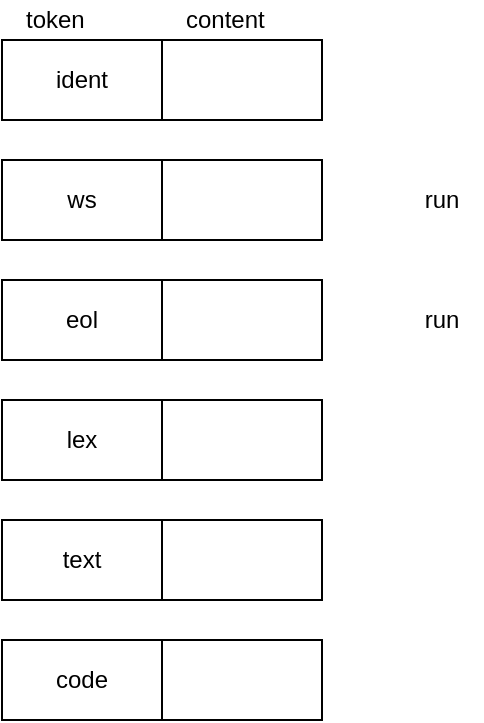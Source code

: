<mxfile version="14.6.13" type="device" pages="7"><diagram id="q758erLMujVHihBBobEN" name="basic tokens"><mxGraphModel dx="1106" dy="806" grid="1" gridSize="10" guides="1" tooltips="1" connect="1" arrows="1" fold="1" page="1" pageScale="1" pageWidth="1100" pageHeight="850" math="0" shadow="0"><root><mxCell id="0"/><mxCell id="1" parent="0"/><mxCell id="L5prwi1aZWdTpoYQxjaW-1" value="ident" style="rounded=0;whiteSpace=wrap;html=1;" parent="1" vertex="1"><mxGeometry x="40" y="160" width="80" height="40" as="geometry"/></mxCell><mxCell id="L5prwi1aZWdTpoYQxjaW-3" value="" style="rounded=0;whiteSpace=wrap;html=1;" parent="1" vertex="1"><mxGeometry x="120" y="160" width="80" height="40" as="geometry"/></mxCell><mxCell id="L5prwi1aZWdTpoYQxjaW-4" value="token" style="text;html=1;strokeColor=none;fillColor=none;align=left;verticalAlign=middle;whiteSpace=wrap;rounded=0;" parent="1" vertex="1"><mxGeometry x="50" y="140" width="40" height="20" as="geometry"/></mxCell><mxCell id="L5prwi1aZWdTpoYQxjaW-6" value="content" style="text;html=1;strokeColor=none;fillColor=none;align=left;verticalAlign=middle;whiteSpace=wrap;rounded=0;" parent="1" vertex="1"><mxGeometry x="130" y="140" width="40" height="20" as="geometry"/></mxCell><mxCell id="L5prwi1aZWdTpoYQxjaW-7" value="ws" style="rounded=0;whiteSpace=wrap;html=1;" parent="1" vertex="1"><mxGeometry x="40" y="220" width="80" height="40" as="geometry"/></mxCell><mxCell id="L5prwi1aZWdTpoYQxjaW-9" value="" style="rounded=0;whiteSpace=wrap;html=1;" parent="1" vertex="1"><mxGeometry x="120" y="220" width="80" height="40" as="geometry"/></mxCell><mxCell id="L5prwi1aZWdTpoYQxjaW-10" value="eol" style="rounded=0;whiteSpace=wrap;html=1;" parent="1" vertex="1"><mxGeometry x="40" y="280" width="80" height="40" as="geometry"/></mxCell><mxCell id="L5prwi1aZWdTpoYQxjaW-12" value="" style="rounded=0;whiteSpace=wrap;html=1;" parent="1" vertex="1"><mxGeometry x="120" y="280" width="80" height="40" as="geometry"/></mxCell><mxCell id="L5prwi1aZWdTpoYQxjaW-13" value="lex" style="rounded=0;whiteSpace=wrap;html=1;" parent="1" vertex="1"><mxGeometry x="40" y="340" width="80" height="40" as="geometry"/></mxCell><mxCell id="L5prwi1aZWdTpoYQxjaW-15" value="" style="rounded=0;whiteSpace=wrap;html=1;" parent="1" vertex="1"><mxGeometry x="120" y="340" width="80" height="40" as="geometry"/></mxCell><mxCell id="L5prwi1aZWdTpoYQxjaW-16" value="text" style="rounded=0;whiteSpace=wrap;html=1;" parent="1" vertex="1"><mxGeometry x="40" y="400" width="80" height="40" as="geometry"/></mxCell><mxCell id="L5prwi1aZWdTpoYQxjaW-18" value="" style="rounded=0;whiteSpace=wrap;html=1;" parent="1" vertex="1"><mxGeometry x="120" y="400" width="80" height="40" as="geometry"/></mxCell><mxCell id="L5prwi1aZWdTpoYQxjaW-19" value="run" style="text;html=1;strokeColor=none;fillColor=none;align=center;verticalAlign=middle;whiteSpace=wrap;rounded=0;" parent="1" vertex="1"><mxGeometry x="240" y="230" width="40" height="20" as="geometry"/></mxCell><mxCell id="L5prwi1aZWdTpoYQxjaW-20" value="run" style="text;html=1;strokeColor=none;fillColor=none;align=center;verticalAlign=middle;whiteSpace=wrap;rounded=0;" parent="1" vertex="1"><mxGeometry x="240" y="290" width="40" height="20" as="geometry"/></mxCell><mxCell id="yxnhTKxDkxRcN1HCXspo-1" value="code" style="rounded=0;whiteSpace=wrap;html=1;" vertex="1" parent="1"><mxGeometry x="40" y="460" width="80" height="40" as="geometry"/></mxCell><mxCell id="yxnhTKxDkxRcN1HCXspo-2" value="" style="rounded=0;whiteSpace=wrap;html=1;" vertex="1" parent="1"><mxGeometry x="120" y="460" width="80" height="40" as="geometry"/></mxCell></root></mxGraphModel></diagram><diagram name="line numbers" id="jnHVDX8hEd8Od1vPBsMI"><mxGraphModel dx="1106" dy="806" grid="1" gridSize="10" guides="1" tooltips="1" connect="1" arrows="1" fold="1" page="1" pageScale="1" pageWidth="1100" pageHeight="850" math="0" shadow="0"><root><mxCell id="vVxb_hC8kIyGTPXKFcMc-0"/><mxCell id="vVxb_hC8kIyGTPXKFcMc-1" parent="vVxb_hC8kIyGTPXKFcMc-0"/><mxCell id="vVxb_hC8kIyGTPXKFcMc-2" value="ident" style="rounded=0;whiteSpace=wrap;html=1;" parent="vVxb_hC8kIyGTPXKFcMc-1" vertex="1"><mxGeometry x="40" y="160" width="80" height="40" as="geometry"/></mxCell><mxCell id="vVxb_hC8kIyGTPXKFcMc-3" value="" style="rounded=0;whiteSpace=wrap;html=1;" parent="vVxb_hC8kIyGTPXKFcMc-1" vertex="1"><mxGeometry x="120" y="160" width="80" height="40" as="geometry"/></mxCell><mxCell id="vVxb_hC8kIyGTPXKFcMc-4" value="token" style="text;html=1;strokeColor=none;fillColor=none;align=left;verticalAlign=middle;whiteSpace=wrap;rounded=0;" parent="vVxb_hC8kIyGTPXKFcMc-1" vertex="1"><mxGeometry x="50" y="140" width="40" height="20" as="geometry"/></mxCell><mxCell id="vVxb_hC8kIyGTPXKFcMc-5" value="content" style="text;html=1;strokeColor=none;fillColor=none;align=left;verticalAlign=middle;whiteSpace=wrap;rounded=0;" parent="vVxb_hC8kIyGTPXKFcMc-1" vertex="1"><mxGeometry x="130" y="140" width="40" height="20" as="geometry"/></mxCell><mxCell id="vVxb_hC8kIyGTPXKFcMc-6" value="ws" style="rounded=0;whiteSpace=wrap;html=1;" parent="vVxb_hC8kIyGTPXKFcMc-1" vertex="1"><mxGeometry x="40" y="220" width="80" height="40" as="geometry"/></mxCell><mxCell id="vVxb_hC8kIyGTPXKFcMc-7" value="" style="rounded=0;whiteSpace=wrap;html=1;" parent="vVxb_hC8kIyGTPXKFcMc-1" vertex="1"><mxGeometry x="120" y="220" width="80" height="40" as="geometry"/></mxCell><mxCell id="vVxb_hC8kIyGTPXKFcMc-8" value="line" style="rounded=0;whiteSpace=wrap;html=1;" parent="vVxb_hC8kIyGTPXKFcMc-1" vertex="1"><mxGeometry x="320" y="280" width="80" height="40" as="geometry"/></mxCell><mxCell id="vVxb_hC8kIyGTPXKFcMc-9" value="NN" style="rounded=0;whiteSpace=wrap;html=1;" parent="vVxb_hC8kIyGTPXKFcMc-1" vertex="1"><mxGeometry x="400" y="280" width="80" height="40" as="geometry"/></mxCell><mxCell id="vVxb_hC8kIyGTPXKFcMc-10" value="lex" style="rounded=0;whiteSpace=wrap;html=1;" parent="vVxb_hC8kIyGTPXKFcMc-1" vertex="1"><mxGeometry x="40" y="340" width="80" height="40" as="geometry"/></mxCell><mxCell id="vVxb_hC8kIyGTPXKFcMc-11" value="" style="rounded=0;whiteSpace=wrap;html=1;" parent="vVxb_hC8kIyGTPXKFcMc-1" vertex="1"><mxGeometry x="120" y="340" width="80" height="40" as="geometry"/></mxCell><mxCell id="vVxb_hC8kIyGTPXKFcMc-12" value="text" style="rounded=0;whiteSpace=wrap;html=1;" parent="vVxb_hC8kIyGTPXKFcMc-1" vertex="1"><mxGeometry x="40" y="400" width="80" height="40" as="geometry"/></mxCell><mxCell id="vVxb_hC8kIyGTPXKFcMc-13" value="" style="rounded=0;whiteSpace=wrap;html=1;" parent="vVxb_hC8kIyGTPXKFcMc-1" vertex="1"><mxGeometry x="120" y="400" width="80" height="40" as="geometry"/></mxCell><mxCell id="vVxb_hC8kIyGTPXKFcMc-14" value="run" style="text;html=1;strokeColor=none;fillColor=none;align=center;verticalAlign=middle;whiteSpace=wrap;rounded=0;" parent="vVxb_hC8kIyGTPXKFcMc-1" vertex="1"><mxGeometry x="240" y="230" width="40" height="20" as="geometry"/></mxCell></root></mxGraphModel></diagram><diagram name="Compound Idents" id="mHlydKaFZWKLeJ1-VXPC"><mxGraphModel dx="1106" dy="806" grid="1" gridSize="10" guides="1" tooltips="1" connect="1" arrows="1" fold="1" page="1" pageScale="1" pageWidth="1100" pageHeight="850" math="0" shadow="0"><root><mxCell id="ijBW4W5-eR2EZWEVxJN8-0"/><mxCell id="ijBW4W5-eR2EZWEVxJN8-1" parent="ijBW4W5-eR2EZWEVxJN8-0"/><mxCell id="ijBW4W5-eR2EZWEVxJN8-2" value="subident" style="rounded=0;whiteSpace=wrap;html=1;" parent="ijBW4W5-eR2EZWEVxJN8-1" vertex="1"><mxGeometry x="320" y="160" width="80" height="40" as="geometry"/></mxCell><mxCell id="ijBW4W5-eR2EZWEVxJN8-3" value="" style="rounded=0;whiteSpace=wrap;html=1;" parent="ijBW4W5-eR2EZWEVxJN8-1" vertex="1"><mxGeometry x="400" y="160" width="80" height="40" as="geometry"/></mxCell><mxCell id="ijBW4W5-eR2EZWEVxJN8-4" value="token" style="text;html=1;strokeColor=none;fillColor=none;align=left;verticalAlign=middle;whiteSpace=wrap;rounded=0;" parent="ijBW4W5-eR2EZWEVxJN8-1" vertex="1"><mxGeometry x="50" y="140" width="40" height="20" as="geometry"/></mxCell><mxCell id="ijBW4W5-eR2EZWEVxJN8-5" value="content" style="text;html=1;strokeColor=none;fillColor=none;align=left;verticalAlign=middle;whiteSpace=wrap;rounded=0;" parent="ijBW4W5-eR2EZWEVxJN8-1" vertex="1"><mxGeometry x="130" y="140" width="40" height="20" as="geometry"/></mxCell><mxCell id="ijBW4W5-eR2EZWEVxJN8-6" value="ws" style="rounded=0;whiteSpace=wrap;html=1;" parent="ijBW4W5-eR2EZWEVxJN8-1" vertex="1"><mxGeometry x="40" y="220" width="80" height="40" as="geometry"/></mxCell><mxCell id="ijBW4W5-eR2EZWEVxJN8-7" value="" style="rounded=0;whiteSpace=wrap;html=1;" parent="ijBW4W5-eR2EZWEVxJN8-1" vertex="1"><mxGeometry x="120" y="220" width="80" height="40" as="geometry"/></mxCell><mxCell id="ijBW4W5-eR2EZWEVxJN8-8" value="line" style="rounded=0;whiteSpace=wrap;html=1;" parent="ijBW4W5-eR2EZWEVxJN8-1" vertex="1"><mxGeometry x="320" y="280" width="80" height="40" as="geometry"/></mxCell><mxCell id="ijBW4W5-eR2EZWEVxJN8-9" value="NN" style="rounded=0;whiteSpace=wrap;html=1;" parent="ijBW4W5-eR2EZWEVxJN8-1" vertex="1"><mxGeometry x="400" y="280" width="80" height="40" as="geometry"/></mxCell><mxCell id="ijBW4W5-eR2EZWEVxJN8-10" value="lex" style="rounded=0;whiteSpace=wrap;html=1;" parent="ijBW4W5-eR2EZWEVxJN8-1" vertex="1"><mxGeometry x="40" y="340" width="80" height="40" as="geometry"/></mxCell><mxCell id="ijBW4W5-eR2EZWEVxJN8-11" value="" style="rounded=0;whiteSpace=wrap;html=1;" parent="ijBW4W5-eR2EZWEVxJN8-1" vertex="1"><mxGeometry x="120" y="340" width="80" height="40" as="geometry"/></mxCell><mxCell id="ijBW4W5-eR2EZWEVxJN8-12" value="text" style="rounded=0;whiteSpace=wrap;html=1;" parent="ijBW4W5-eR2EZWEVxJN8-1" vertex="1"><mxGeometry x="40" y="400" width="80" height="40" as="geometry"/></mxCell><mxCell id="ijBW4W5-eR2EZWEVxJN8-13" value="" style="rounded=0;whiteSpace=wrap;html=1;" parent="ijBW4W5-eR2EZWEVxJN8-1" vertex="1"><mxGeometry x="120" y="400" width="80" height="40" as="geometry"/></mxCell><mxCell id="ijBW4W5-eR2EZWEVxJN8-14" value="run" style="text;html=1;strokeColor=none;fillColor=none;align=center;verticalAlign=middle;whiteSpace=wrap;rounded=0;" parent="ijBW4W5-eR2EZWEVxJN8-1" vertex="1"><mxGeometry x="240" y="230" width="40" height="20" as="geometry"/></mxCell><mxCell id="ijBW4W5-eR2EZWEVxJN8-17" value="subident" style="rounded=0;whiteSpace=wrap;html=1;opacity=50;textOpacity=50;" parent="ijBW4W5-eR2EZWEVxJN8-1" vertex="1"><mxGeometry x="520" y="160" width="80" height="40" as="geometry"/></mxCell><mxCell id="ijBW4W5-eR2EZWEVxJN8-18" value="" style="rounded=0;whiteSpace=wrap;html=1;opacity=50;" parent="ijBW4W5-eR2EZWEVxJN8-1" vertex="1"><mxGeometry x="600" y="160" width="80" height="40" as="geometry"/></mxCell><mxCell id="ijBW4W5-eR2EZWEVxJN8-19" value="..." style="text;html=1;align=center;verticalAlign=middle;resizable=0;points=[];autosize=1;strokeColor=none;" parent="ijBW4W5-eR2EZWEVxJN8-1" vertex="1"><mxGeometry x="485" y="170" width="30" height="20" as="geometry"/></mxCell></root></mxGraphModel></diagram><diagram name="keywords" id="SawTfGpRQeVD_aQHl7Y-"><mxGraphModel dx="1106" dy="806" grid="1" gridSize="10" guides="1" tooltips="1" connect="1" arrows="1" fold="1" page="1" pageScale="1" pageWidth="1100" pageHeight="850" math="0" shadow="0"><root><mxCell id="dPucZdvTYJzvfpUhmI0V-0"/><mxCell id="dPucZdvTYJzvfpUhmI0V-1" parent="dPucZdvTYJzvfpUhmI0V-0"/><mxCell id="dPucZdvTYJzvfpUhmI0V-2" value="subident" style="rounded=0;whiteSpace=wrap;html=1;" vertex="1" parent="dPucZdvTYJzvfpUhmI0V-1"><mxGeometry x="320" y="160" width="80" height="40" as="geometry"/></mxCell><mxCell id="dPucZdvTYJzvfpUhmI0V-3" value="" style="rounded=0;whiteSpace=wrap;html=1;" vertex="1" parent="dPucZdvTYJzvfpUhmI0V-1"><mxGeometry x="400" y="160" width="80" height="40" as="geometry"/></mxCell><mxCell id="dPucZdvTYJzvfpUhmI0V-4" value="token" style="text;html=1;strokeColor=none;fillColor=none;align=left;verticalAlign=middle;whiteSpace=wrap;rounded=0;" vertex="1" parent="dPucZdvTYJzvfpUhmI0V-1"><mxGeometry x="50" y="140" width="40" height="20" as="geometry"/></mxCell><mxCell id="dPucZdvTYJzvfpUhmI0V-5" value="content" style="text;html=1;strokeColor=none;fillColor=none;align=left;verticalAlign=middle;whiteSpace=wrap;rounded=0;" vertex="1" parent="dPucZdvTYJzvfpUhmI0V-1"><mxGeometry x="130" y="140" width="40" height="20" as="geometry"/></mxCell><mxCell id="dPucZdvTYJzvfpUhmI0V-6" value="ws" style="rounded=0;whiteSpace=wrap;html=1;" vertex="1" parent="dPucZdvTYJzvfpUhmI0V-1"><mxGeometry x="40" y="220" width="80" height="40" as="geometry"/></mxCell><mxCell id="dPucZdvTYJzvfpUhmI0V-7" value="" style="rounded=0;whiteSpace=wrap;html=1;" vertex="1" parent="dPucZdvTYJzvfpUhmI0V-1"><mxGeometry x="120" y="220" width="80" height="40" as="geometry"/></mxCell><mxCell id="dPucZdvTYJzvfpUhmI0V-8" value="line" style="rounded=0;whiteSpace=wrap;html=1;" vertex="1" parent="dPucZdvTYJzvfpUhmI0V-1"><mxGeometry x="320" y="280" width="80" height="40" as="geometry"/></mxCell><mxCell id="dPucZdvTYJzvfpUhmI0V-9" value="NN" style="rounded=0;whiteSpace=wrap;html=1;" vertex="1" parent="dPucZdvTYJzvfpUhmI0V-1"><mxGeometry x="400" y="280" width="80" height="40" as="geometry"/></mxCell><mxCell id="dPucZdvTYJzvfpUhmI0V-10" value="lex" style="rounded=0;whiteSpace=wrap;html=1;" vertex="1" parent="dPucZdvTYJzvfpUhmI0V-1"><mxGeometry x="40" y="340" width="80" height="40" as="geometry"/></mxCell><mxCell id="dPucZdvTYJzvfpUhmI0V-11" value="" style="rounded=0;whiteSpace=wrap;html=1;" vertex="1" parent="dPucZdvTYJzvfpUhmI0V-1"><mxGeometry x="120" y="340" width="80" height="40" as="geometry"/></mxCell><mxCell id="dPucZdvTYJzvfpUhmI0V-12" value="text" style="rounded=0;whiteSpace=wrap;html=1;" vertex="1" parent="dPucZdvTYJzvfpUhmI0V-1"><mxGeometry x="40" y="400" width="80" height="40" as="geometry"/></mxCell><mxCell id="dPucZdvTYJzvfpUhmI0V-13" value="" style="rounded=0;whiteSpace=wrap;html=1;" vertex="1" parent="dPucZdvTYJzvfpUhmI0V-1"><mxGeometry x="120" y="400" width="80" height="40" as="geometry"/></mxCell><mxCell id="dPucZdvTYJzvfpUhmI0V-14" value="run" style="text;html=1;strokeColor=none;fillColor=none;align=center;verticalAlign=middle;whiteSpace=wrap;rounded=0;" vertex="1" parent="dPucZdvTYJzvfpUhmI0V-1"><mxGeometry x="240" y="230" width="40" height="20" as="geometry"/></mxCell><mxCell id="dPucZdvTYJzvfpUhmI0V-15" value="subident" style="rounded=0;whiteSpace=wrap;html=1;opacity=50;textOpacity=50;" vertex="1" parent="dPucZdvTYJzvfpUhmI0V-1"><mxGeometry x="520" y="160" width="80" height="40" as="geometry"/></mxCell><mxCell id="dPucZdvTYJzvfpUhmI0V-16" value="" style="rounded=0;whiteSpace=wrap;html=1;opacity=50;" vertex="1" parent="dPucZdvTYJzvfpUhmI0V-1"><mxGeometry x="600" y="160" width="80" height="40" as="geometry"/></mxCell><mxCell id="dPucZdvTYJzvfpUhmI0V-17" value="..." style="text;html=1;align=center;verticalAlign=middle;resizable=0;points=[];autosize=1;strokeColor=none;" vertex="1" parent="dPucZdvTYJzvfpUhmI0V-1"><mxGeometry x="485" y="170" width="30" height="20" as="geometry"/></mxCell><mxCell id="dPucZdvTYJzvfpUhmI0V-18" value="compound" style="rounded=0;whiteSpace=wrap;html=1;" vertex="1" parent="dPucZdvTYJzvfpUhmI0V-1"><mxGeometry x="320" y="370" width="80" height="40" as="geometry"/></mxCell><mxCell id="dPucZdvTYJzvfpUhmI0V-19" value="keyword" style="rounded=0;whiteSpace=wrap;html=1;" vertex="1" parent="dPucZdvTYJzvfpUhmI0V-1"><mxGeometry x="400" y="370" width="80" height="40" as="geometry"/></mxCell><mxCell id="dPucZdvTYJzvfpUhmI0V-22" value="keyword" style="rounded=0;whiteSpace=wrap;html=1;" vertex="1" parent="dPucZdvTYJzvfpUhmI0V-1"><mxGeometry x="480" y="370" width="80" height="40" as="geometry"/></mxCell><mxCell id="dPucZdvTYJzvfpUhmI0V-23" value="def" style="rounded=0;whiteSpace=wrap;html=1;" vertex="1" parent="dPucZdvTYJzvfpUhmI0V-1"><mxGeometry x="560" y="370" width="80" height="40" as="geometry"/></mxCell><mxCell id="dPucZdvTYJzvfpUhmI0V-24" value="ident" style="rounded=0;whiteSpace=wrap;html=1;" vertex="1" parent="dPucZdvTYJzvfpUhmI0V-1"><mxGeometry x="640" y="370" width="80" height="40" as="geometry"/></mxCell><mxCell id="dPucZdvTYJzvfpUhmI0V-25" value="&quot;def&quot;" style="rounded=0;whiteSpace=wrap;html=1;" vertex="1" parent="dPucZdvTYJzvfpUhmI0V-1"><mxGeometry x="720" y="370" width="80" height="40" as="geometry"/></mxCell><mxCell id="dPucZdvTYJzvfpUhmI0V-26" value="token" style="text;html=1;strokeColor=none;fillColor=none;align=left;verticalAlign=middle;whiteSpace=wrap;rounded=0;" vertex="1" parent="dPucZdvTYJzvfpUhmI0V-1"><mxGeometry x="330" y="350" width="40" height="20" as="geometry"/></mxCell><mxCell id="dPucZdvTYJzvfpUhmI0V-27" value="tag" style="text;html=1;strokeColor=none;fillColor=none;align=left;verticalAlign=middle;whiteSpace=wrap;rounded=0;" vertex="1" parent="dPucZdvTYJzvfpUhmI0V-1"><mxGeometry x="410" y="350" width="40" height="20" as="geometry"/></mxCell><mxCell id="dPucZdvTYJzvfpUhmI0V-28" value="token" style="text;html=1;strokeColor=none;fillColor=none;align=left;verticalAlign=middle;whiteSpace=wrap;rounded=0;" vertex="1" parent="dPucZdvTYJzvfpUhmI0V-1"><mxGeometry x="485" y="350" width="40" height="20" as="geometry"/></mxCell><mxCell id="dPucZdvTYJzvfpUhmI0V-29" value="tag" style="text;html=1;strokeColor=none;fillColor=none;align=left;verticalAlign=middle;whiteSpace=wrap;rounded=0;" vertex="1" parent="dPucZdvTYJzvfpUhmI0V-1"><mxGeometry x="565" y="350" width="40" height="20" as="geometry"/></mxCell><mxCell id="dPucZdvTYJzvfpUhmI0V-30" value="token" style="text;html=1;strokeColor=none;fillColor=none;align=left;verticalAlign=middle;whiteSpace=wrap;rounded=0;" vertex="1" parent="dPucZdvTYJzvfpUhmI0V-1"><mxGeometry x="650" y="350" width="40" height="20" as="geometry"/></mxCell><mxCell id="dPucZdvTYJzvfpUhmI0V-31" value="content" style="text;html=1;strokeColor=none;fillColor=none;align=left;verticalAlign=middle;whiteSpace=wrap;rounded=0;" vertex="1" parent="dPucZdvTYJzvfpUhmI0V-1"><mxGeometry x="730" y="350" width="40" height="20" as="geometry"/></mxCell></root></mxGraphModel></diagram><diagram name="(line and file deprecated)" id="4FyNnZv2i4IQjtWpqmVN"><mxGraphModel dx="1580" dy="1151" grid="1" gridSize="10" guides="1" tooltips="1" connect="1" arrows="1" fold="1" page="1" pageScale="1" pageWidth="1100" pageHeight="850" math="0" shadow="0"><root><mxCell id="XyYLDDtttfSexPk0L5Zn-0"/><mxCell id="XyYLDDtttfSexPk0L5Zn-1" parent="XyYLDDtttfSexPk0L5Zn-0"/><mxCell id="XyYLDDtttfSexPk0L5Zn-2" value="ident" style="rounded=0;whiteSpace=wrap;html=1;" vertex="1" parent="XyYLDDtttfSexPk0L5Zn-1"><mxGeometry x="40" y="160" width="80" height="40" as="geometry"/></mxCell><mxCell id="XyYLDDtttfSexPk0L5Zn-4" value="" style="rounded=0;whiteSpace=wrap;html=1;" vertex="1" parent="XyYLDDtttfSexPk0L5Zn-1"><mxGeometry x="120" y="160" width="80" height="40" as="geometry"/></mxCell><mxCell id="XyYLDDtttfSexPk0L5Zn-5" value="class" style="text;html=1;strokeColor=none;fillColor=none;align=left;verticalAlign=middle;whiteSpace=wrap;rounded=0;" vertex="1" parent="XyYLDDtttfSexPk0L5Zn-1"><mxGeometry x="50" y="140" width="40" height="20" as="geometry"/></mxCell><mxCell id="XyYLDDtttfSexPk0L5Zn-7" value="content" style="text;html=1;strokeColor=none;fillColor=none;align=left;verticalAlign=middle;whiteSpace=wrap;rounded=0;" vertex="1" parent="XyYLDDtttfSexPk0L5Zn-1"><mxGeometry x="130" y="140" width="40" height="20" as="geometry"/></mxCell><mxCell id="XyYLDDtttfSexPk0L5Zn-8" value="ws" style="rounded=0;whiteSpace=wrap;html=1;" vertex="1" parent="XyYLDDtttfSexPk0L5Zn-1"><mxGeometry x="40" y="220" width="80" height="40" as="geometry"/></mxCell><mxCell id="XyYLDDtttfSexPk0L5Zn-10" value="" style="rounded=0;whiteSpace=wrap;html=1;" vertex="1" parent="XyYLDDtttfSexPk0L5Zn-1"><mxGeometry x="120" y="220" width="80" height="40" as="geometry"/></mxCell><mxCell id="XyYLDDtttfSexPk0L5Zn-11" value="eol" style="rounded=0;whiteSpace=wrap;html=1;" vertex="1" parent="XyYLDDtttfSexPk0L5Zn-1"><mxGeometry x="40" y="280" width="80" height="40" as="geometry"/></mxCell><mxCell id="XyYLDDtttfSexPk0L5Zn-13" value="" style="rounded=0;whiteSpace=wrap;html=1;" vertex="1" parent="XyYLDDtttfSexPk0L5Zn-1"><mxGeometry x="120" y="280" width="80" height="40" as="geometry"/></mxCell><mxCell id="XyYLDDtttfSexPk0L5Zn-14" value="lex" style="rounded=0;whiteSpace=wrap;html=1;" vertex="1" parent="XyYLDDtttfSexPk0L5Zn-1"><mxGeometry x="40" y="340" width="80" height="40" as="geometry"/></mxCell><mxCell id="XyYLDDtttfSexPk0L5Zn-16" value="" style="rounded=0;whiteSpace=wrap;html=1;" vertex="1" parent="XyYLDDtttfSexPk0L5Zn-1"><mxGeometry x="120" y="340" width="80" height="40" as="geometry"/></mxCell><mxCell id="XyYLDDtttfSexPk0L5Zn-17" value="text" style="rounded=0;whiteSpace=wrap;html=1;" vertex="1" parent="XyYLDDtttfSexPk0L5Zn-1"><mxGeometry x="40" y="400" width="80" height="40" as="geometry"/></mxCell><mxCell id="XyYLDDtttfSexPk0L5Zn-19" value="" style="rounded=0;whiteSpace=wrap;html=1;" vertex="1" parent="XyYLDDtttfSexPk0L5Zn-1"><mxGeometry x="120" y="400" width="80" height="40" as="geometry"/></mxCell><mxCell id="XyYLDDtttfSexPk0L5Zn-20" value="&lt;i&gt;run&lt;/i&gt;" style="text;html=1;strokeColor=none;fillColor=none;align=center;verticalAlign=middle;whiteSpace=wrap;rounded=0;" vertex="1" parent="XyYLDDtttfSexPk0L5Zn-1"><mxGeometry x="140" y="230" width="40" height="20" as="geometry"/></mxCell><mxCell id="XyYLDDtttfSexPk0L5Zn-21" value="&lt;i&gt;run&lt;/i&gt;" style="text;html=1;strokeColor=none;fillColor=none;align=center;verticalAlign=middle;whiteSpace=wrap;rounded=0;" vertex="1" parent="XyYLDDtttfSexPk0L5Zn-1"><mxGeometry x="140" y="290" width="40" height="20" as="geometry"/></mxCell><mxCell id="R7oRMEcK3-nAzzsThVdF-0" value="line" style="rounded=0;whiteSpace=wrap;html=1;" vertex="1" parent="XyYLDDtttfSexPk0L5Zn-1"><mxGeometry x="40" y="460" width="80" height="40" as="geometry"/></mxCell><mxCell id="R7oRMEcK3-nAzzsThVdF-1" value="NN" style="rounded=0;whiteSpace=wrap;html=1;" vertex="1" parent="XyYLDDtttfSexPk0L5Zn-1"><mxGeometry x="120" y="460" width="80" height="40" as="geometry"/></mxCell><mxCell id="R7oRMEcK3-nAzzsThVdF-2" value="file" style="rounded=0;whiteSpace=wrap;html=1;" vertex="1" parent="XyYLDDtttfSexPk0L5Zn-1"><mxGeometry x="40" y="520" width="80" height="40" as="geometry"/></mxCell><mxCell id="R7oRMEcK3-nAzzsThVdF-3" value="..." style="rounded=0;whiteSpace=wrap;html=1;" vertex="1" parent="XyYLDDtttfSexPk0L5Zn-1"><mxGeometry x="120" y="520" width="80" height="40" as="geometry"/></mxCell></root></mxGraphModel></diagram><diagram name="(embellished tokens deprecated)" id="Cx9Z_D_UMr7verjHAX50"><mxGraphModel dx="1301" dy="948" grid="1" gridSize="10" guides="1" tooltips="1" connect="1" arrows="1" fold="1" page="1" pageScale="1" pageWidth="1100" pageHeight="850" math="0" shadow="0"><root><mxCell id="7Bz0XT4_teJluRgP3fAH-0"/><mxCell id="7Bz0XT4_teJluRgP3fAH-1" parent="7Bz0XT4_teJluRgP3fAH-0"/><mxCell id="7Bz0XT4_teJluRgP3fAH-2" value="" style="rounded=1;whiteSpace=wrap;html=1;" vertex="1" parent="7Bz0XT4_teJluRgP3fAH-1"><mxGeometry x="245" y="820" width="370" height="100" as="geometry"/></mxCell><mxCell id="7Bz0XT4_teJluRgP3fAH-3" value="" style="rounded=1;whiteSpace=wrap;html=1;" vertex="1" parent="7Bz0XT4_teJluRgP3fAH-1"><mxGeometry x="250" y="940" width="370" height="100" as="geometry"/></mxCell><mxCell id="7Bz0XT4_teJluRgP3fAH-4" value="" style="rounded=1;whiteSpace=wrap;html=1;" vertex="1" parent="7Bz0XT4_teJluRgP3fAH-1"><mxGeometry x="250" y="1060" width="370" height="100" as="geometry"/></mxCell><mxCell id="7Bz0XT4_teJluRgP3fAH-5" value="" style="rounded=1;whiteSpace=wrap;html=1;" vertex="1" parent="7Bz0XT4_teJluRgP3fAH-1"><mxGeometry x="245" y="700" width="370" height="100" as="geometry"/></mxCell><mxCell id="7Bz0XT4_teJluRgP3fAH-6" value="" style="rounded=1;whiteSpace=wrap;html=1;" vertex="1" parent="7Bz0XT4_teJluRgP3fAH-1"><mxGeometry x="245" y="560" width="370" height="120" as="geometry"/></mxCell><mxCell id="7Bz0XT4_teJluRgP3fAH-7" value="" style="rounded=1;whiteSpace=wrap;html=1;" vertex="1" parent="7Bz0XT4_teJluRgP3fAH-1"><mxGeometry x="245" y="180" width="350" height="260" as="geometry"/></mxCell><mxCell id="7Bz0XT4_teJluRgP3fAH-8" value="" style="rounded=1;whiteSpace=wrap;html=1;" vertex="1" parent="7Bz0XT4_teJluRgP3fAH-1"><mxGeometry x="285" y="260" width="270" height="160" as="geometry"/></mxCell><mxCell id="7Bz0XT4_teJluRgP3fAH-9" value="ident" style="rounded=0;whiteSpace=wrap;html=1;" vertex="1" parent="7Bz0XT4_teJluRgP3fAH-1"><mxGeometry x="40" y="160" width="80" height="40" as="geometry"/></mxCell><mxCell id="7Bz0XT4_teJluRgP3fAH-10" value="" style="rounded=0;whiteSpace=wrap;html=1;" vertex="1" parent="7Bz0XT4_teJluRgP3fAH-1"><mxGeometry x="120" y="160" width="80" height="40" as="geometry"/></mxCell><mxCell id="7Bz0XT4_teJluRgP3fAH-11" value="class" style="text;html=1;strokeColor=none;fillColor=none;align=left;verticalAlign=middle;whiteSpace=wrap;rounded=0;" vertex="1" parent="7Bz0XT4_teJluRgP3fAH-1"><mxGeometry x="50" y="140" width="40" height="20" as="geometry"/></mxCell><mxCell id="7Bz0XT4_teJluRgP3fAH-12" value="content" style="text;html=1;strokeColor=none;fillColor=none;align=left;verticalAlign=middle;whiteSpace=wrap;rounded=0;" vertex="1" parent="7Bz0XT4_teJluRgP3fAH-1"><mxGeometry x="130" y="140" width="40" height="20" as="geometry"/></mxCell><mxCell id="7Bz0XT4_teJluRgP3fAH-17" value="lex" style="rounded=0;whiteSpace=wrap;html=1;" vertex="1" parent="7Bz0XT4_teJluRgP3fAH-1"><mxGeometry x="40" y="480" width="80" height="40" as="geometry"/></mxCell><mxCell id="7Bz0XT4_teJluRgP3fAH-18" value="" style="rounded=0;whiteSpace=wrap;html=1;" vertex="1" parent="7Bz0XT4_teJluRgP3fAH-1"><mxGeometry x="120" y="480" width="80" height="40" as="geometry"/></mxCell><mxCell id="7Bz0XT4_teJluRgP3fAH-23" value="def" style="rounded=0;whiteSpace=wrap;html=1;" vertex="1" parent="7Bz0XT4_teJluRgP3fAH-1"><mxGeometry x="395" y="290" width="80" height="40" as="geometry"/></mxCell><mxCell id="7Bz0XT4_teJluRgP3fAH-24" value="code" style="rounded=0;whiteSpace=wrap;html=1;" vertex="1" parent="7Bz0XT4_teJluRgP3fAH-1"><mxGeometry x="335" y="590" width="80" height="40" as="geometry"/></mxCell><mxCell id="7Bz0XT4_teJluRgP3fAH-25" value="{...}" style="rounded=0;whiteSpace=wrap;html=1;" vertex="1" parent="7Bz0XT4_teJluRgP3fAH-1"><mxGeometry x="515" y="620" width="80" height="40" as="geometry"/></mxCell><mxCell id="7Bz0XT4_teJluRgP3fAH-26" value="commentToEol" style="rounded=0;whiteSpace=wrap;html=1;" vertex="1" parent="7Bz0XT4_teJluRgP3fAH-1"><mxGeometry x="335" y="710" width="80" height="40" as="geometry"/></mxCell><mxCell id="7Bz0XT4_teJluRgP3fAH-27" value="//...\n" style="rounded=0;whiteSpace=wrap;html=1;" vertex="1" parent="7Bz0XT4_teJluRgP3fAH-1"><mxGeometry x="515" y="740" width="80" height="40" as="geometry"/></mxCell><mxCell id="7Bz0XT4_teJluRgP3fAH-28" value="blockComment" style="rounded=0;whiteSpace=wrap;html=1;" vertex="1" parent="7Bz0XT4_teJluRgP3fAH-1"><mxGeometry x="335" y="830" width="80" height="40" as="geometry"/></mxCell><mxCell id="7Bz0XT4_teJluRgP3fAH-29" value="/* ... */" style="rounded=0;whiteSpace=wrap;html=1;" vertex="1" parent="7Bz0XT4_teJluRgP3fAH-1"><mxGeometry x="515" y="860" width="80" height="40" as="geometry"/></mxCell><mxCell id="7Bz0XT4_teJluRgP3fAH-30" value="dqstring" style="rounded=0;whiteSpace=wrap;html=1;" vertex="1" parent="7Bz0XT4_teJluRgP3fAH-1"><mxGeometry x="345" y="950" width="80" height="40" as="geometry"/></mxCell><mxCell id="7Bz0XT4_teJluRgP3fAH-31" value="&quot; ... &quot;" style="rounded=0;whiteSpace=wrap;html=1;" vertex="1" parent="7Bz0XT4_teJluRgP3fAH-1"><mxGeometry x="525" y="980" width="80" height="40" as="geometry"/></mxCell><mxCell id="7Bz0XT4_teJluRgP3fAH-32" value="sqstring" style="rounded=0;whiteSpace=wrap;html=1;" vertex="1" parent="7Bz0XT4_teJluRgP3fAH-1"><mxGeometry x="340" y="1070" width="80" height="40" as="geometry"/></mxCell><mxCell id="7Bz0XT4_teJluRgP3fAH-33" value="' ... '" style="rounded=0;whiteSpace=wrap;html=1;" vertex="1" parent="7Bz0XT4_teJluRgP3fAH-1"><mxGeometry x="520" y="1100" width="80" height="40" as="geometry"/></mxCell><mxCell id="7Bz0XT4_teJluRgP3fAH-34" value="ident" style="rounded=0;whiteSpace=wrap;html=1;" vertex="1" parent="7Bz0XT4_teJluRgP3fAH-1"><mxGeometry x="355" y="350" width="80" height="40" as="geometry"/></mxCell><mxCell id="7Bz0XT4_teJluRgP3fAH-35" value="" style="rounded=0;whiteSpace=wrap;html=1;" vertex="1" parent="7Bz0XT4_teJluRgP3fAH-1"><mxGeometry x="435" y="350" width="80" height="40" as="geometry"/></mxCell><mxCell id="7Bz0XT4_teJluRgP3fAH-36" value="text" style="rounded=0;whiteSpace=wrap;html=1;" vertex="1" parent="7Bz0XT4_teJluRgP3fAH-1"><mxGeometry x="435" y="620" width="80" height="40" as="geometry"/></mxCell><mxCell id="7Bz0XT4_teJluRgP3fAH-37" value="text" style="rounded=0;whiteSpace=wrap;html=1;" vertex="1" parent="7Bz0XT4_teJluRgP3fAH-1"><mxGeometry x="435" y="740" width="80" height="40" as="geometry"/></mxCell><mxCell id="7Bz0XT4_teJluRgP3fAH-38" value="text" style="rounded=0;whiteSpace=wrap;html=1;" vertex="1" parent="7Bz0XT4_teJluRgP3fAH-1"><mxGeometry x="435" y="860" width="80" height="40" as="geometry"/></mxCell><mxCell id="7Bz0XT4_teJluRgP3fAH-39" value="text" style="rounded=0;whiteSpace=wrap;html=1;" vertex="1" parent="7Bz0XT4_teJluRgP3fAH-1"><mxGeometry x="445" y="980" width="80" height="40" as="geometry"/></mxCell><mxCell id="7Bz0XT4_teJluRgP3fAH-40" value="text" style="rounded=0;whiteSpace=wrap;html=1;" vertex="1" parent="7Bz0XT4_teJluRgP3fAH-1"><mxGeometry x="440" y="1100" width="80" height="40" as="geometry"/></mxCell><mxCell id="7Bz0XT4_teJluRgP3fAH-41" value="compound token" style="rounded=0;whiteSpace=wrap;html=1;" vertex="1" parent="7Bz0XT4_teJluRgP3fAH-1"><mxGeometry x="255" y="590" width="80" height="40" as="geometry"/></mxCell><mxCell id="7Bz0XT4_teJluRgP3fAH-42" value="compound token" style="rounded=0;whiteSpace=wrap;html=1;" vertex="1" parent="7Bz0XT4_teJluRgP3fAH-1"><mxGeometry x="255" y="710" width="80" height="40" as="geometry"/></mxCell><mxCell id="7Bz0XT4_teJluRgP3fAH-43" value="compound token" style="rounded=0;whiteSpace=wrap;html=1;" vertex="1" parent="7Bz0XT4_teJluRgP3fAH-1"><mxGeometry x="255" y="830" width="80" height="40" as="geometry"/></mxCell><mxCell id="7Bz0XT4_teJluRgP3fAH-44" value="compound token" style="rounded=0;whiteSpace=wrap;html=1;" vertex="1" parent="7Bz0XT4_teJluRgP3fAH-1"><mxGeometry x="265" y="950" width="80" height="40" as="geometry"/></mxCell><mxCell id="7Bz0XT4_teJluRgP3fAH-45" value="compound token" style="rounded=0;whiteSpace=wrap;html=1;" vertex="1" parent="7Bz0XT4_teJluRgP3fAH-1"><mxGeometry x="260" y="1070" width="80" height="40" as="geometry"/></mxCell><mxCell id="7Bz0XT4_teJluRgP3fAH-46" value="keyword" style="rounded=0;whiteSpace=wrap;html=1;" vertex="1" parent="7Bz0XT4_teJluRgP3fAH-1"><mxGeometry x="315" y="290" width="80" height="40" as="geometry"/></mxCell><mxCell id="7Bz0XT4_teJluRgP3fAH-47" value="class" style="text;html=1;strokeColor=none;fillColor=none;align=left;verticalAlign=middle;whiteSpace=wrap;rounded=0;" vertex="1" parent="7Bz0XT4_teJluRgP3fAH-1"><mxGeometry x="365" y="330" width="40" height="20" as="geometry"/></mxCell><mxCell id="7Bz0XT4_teJluRgP3fAH-48" value="content" style="text;html=1;strokeColor=none;fillColor=none;align=left;verticalAlign=middle;whiteSpace=wrap;rounded=0;" vertex="1" parent="7Bz0XT4_teJluRgP3fAH-1"><mxGeometry x="445" y="330" width="40" height="20" as="geometry"/></mxCell><mxCell id="7Bz0XT4_teJluRgP3fAH-49" value="class" style="text;html=1;strokeColor=none;fillColor=none;align=left;verticalAlign=middle;whiteSpace=wrap;rounded=0;" vertex="1" parent="7Bz0XT4_teJluRgP3fAH-1"><mxGeometry x="325" y="270" width="40" height="20" as="geometry"/></mxCell><mxCell id="7Bz0XT4_teJluRgP3fAH-50" value="tag" style="text;html=1;strokeColor=none;fillColor=none;align=left;verticalAlign=middle;whiteSpace=wrap;rounded=0;" vertex="1" parent="7Bz0XT4_teJluRgP3fAH-1"><mxGeometry x="405" y="270" width="40" height="20" as="geometry"/></mxCell><mxCell id="7Bz0XT4_teJluRgP3fAH-51" value="class" style="text;html=1;strokeColor=none;fillColor=none;align=left;verticalAlign=middle;whiteSpace=wrap;rounded=0;" vertex="1" parent="7Bz0XT4_teJluRgP3fAH-1"><mxGeometry x="445" y="600" width="40" height="20" as="geometry"/></mxCell><mxCell id="7Bz0XT4_teJluRgP3fAH-52" value="content" style="text;html=1;strokeColor=none;fillColor=none;align=left;verticalAlign=middle;whiteSpace=wrap;rounded=0;" vertex="1" parent="7Bz0XT4_teJluRgP3fAH-1"><mxGeometry x="525" y="600" width="40" height="20" as="geometry"/></mxCell><mxCell id="7Bz0XT4_teJluRgP3fAH-53" value="class" style="text;html=1;strokeColor=none;fillColor=none;align=left;verticalAlign=middle;whiteSpace=wrap;rounded=0;" vertex="1" parent="7Bz0XT4_teJluRgP3fAH-1"><mxGeometry x="265" y="570" width="40" height="20" as="geometry"/></mxCell><mxCell id="7Bz0XT4_teJluRgP3fAH-54" value="tag" style="text;html=1;strokeColor=none;fillColor=none;align=left;verticalAlign=middle;whiteSpace=wrap;rounded=0;" vertex="1" parent="7Bz0XT4_teJluRgP3fAH-1"><mxGeometry x="345" y="570" width="40" height="20" as="geometry"/></mxCell><mxCell id="7Bz0XT4_teJluRgP3fAH-55" value="keyword" style="rounded=0;whiteSpace=wrap;html=1;" vertex="1" parent="7Bz0XT4_teJluRgP3fAH-1"><mxGeometry x="355" y="210" width="80" height="40" as="geometry"/></mxCell><mxCell id="7Bz0XT4_teJluRgP3fAH-56" value="compound token" style="rounded=0;whiteSpace=wrap;html=1;" vertex="1" parent="7Bz0XT4_teJluRgP3fAH-1"><mxGeometry x="275" y="210" width="80" height="40" as="geometry"/></mxCell><mxCell id="7Bz0XT4_teJluRgP3fAH-57" value="class" style="text;html=1;strokeColor=none;fillColor=none;align=left;verticalAlign=middle;whiteSpace=wrap;rounded=0;" vertex="1" parent="7Bz0XT4_teJluRgP3fAH-1"><mxGeometry x="285" y="190" width="40" height="20" as="geometry"/></mxCell><mxCell id="7Bz0XT4_teJluRgP3fAH-58" value="tag" style="text;html=1;strokeColor=none;fillColor=none;align=left;verticalAlign=middle;whiteSpace=wrap;rounded=0;" vertex="1" parent="7Bz0XT4_teJluRgP3fAH-1"><mxGeometry x="365" y="190" width="40" height="20" as="geometry"/></mxCell><mxCell id="7Bz0XT4_teJluRgP3fAH-59" value="line" style="rounded=0;whiteSpace=wrap;html=1;" vertex="1" parent="7Bz0XT4_teJluRgP3fAH-1"><mxGeometry x="40" y="1175" width="80" height="40" as="geometry"/></mxCell><mxCell id="7Bz0XT4_teJluRgP3fAH-60" value="NN" style="rounded=0;whiteSpace=wrap;html=1;" vertex="1" parent="7Bz0XT4_teJluRgP3fAH-1"><mxGeometry x="120" y="1175" width="80" height="40" as="geometry"/></mxCell><mxCell id="7Bz0XT4_teJluRgP3fAH-61" value="file" style="rounded=0;whiteSpace=wrap;html=1;" vertex="1" parent="7Bz0XT4_teJluRgP3fAH-1"><mxGeometry x="40" y="1235" width="80" height="40" as="geometry"/></mxCell><mxCell id="7Bz0XT4_teJluRgP3fAH-62" value="..." style="rounded=0;whiteSpace=wrap;html=1;" vertex="1" parent="7Bz0XT4_teJluRgP3fAH-1"><mxGeometry x="120" y="1235" width="80" height="40" as="geometry"/></mxCell><mxCell id="eb2gr8YOYdTVP98yOHgV-0" value="keywords" style="text;html=1;strokeColor=none;fillColor=none;align=left;verticalAlign=middle;whiteSpace=wrap;rounded=0;" vertex="1" parent="7Bz0XT4_teJluRgP3fAH-1"><mxGeometry x="280" y="160" width="40" height="20" as="geometry"/></mxCell><mxCell id="eb2gr8YOYdTVP98yOHgV-1" value="code, comments, strings" style="text;html=1;strokeColor=none;fillColor=none;align=left;verticalAlign=middle;whiteSpace=wrap;rounded=0;" vertex="1" parent="7Bz0XT4_teJluRgP3fAH-1"><mxGeometry x="260" y="540" width="140" height="20" as="geometry"/></mxCell></root></mxGraphModel></diagram><diagram id="FKulEMmqnK59iu2O3tUk" name="(components and ports deprecated)"><mxGraphModel dx="1106" dy="806" grid="1" gridSize="10" guides="1" tooltips="1" connect="1" arrows="1" fold="1" page="1" pageScale="1" pageWidth="1100" pageHeight="850" math="0" shadow="0"><root><mxCell id="YlH3r8D9kMse7AOlPNEm-0"/><mxCell id="YlH3r8D9kMse7AOlPNEm-1" parent="YlH3r8D9kMse7AOlPNEm-0"/><mxCell id="YlH3r8D9kMse7AOlPNEm-2" value="*" style="rounded=0;whiteSpace=wrap;html=1;shadow=0;align=center;dashed=1;verticalAlign=top;" vertex="1" parent="YlH3r8D9kMse7AOlPNEm-1"><mxGeometry x="40" y="120" width="180" height="120" as="geometry"/></mxCell><mxCell id="YlH3r8D9kMse7AOlPNEm-3" value="" style="shape=flexArrow;endArrow=classic;html=1;" edge="1" parent="YlH3r8D9kMse7AOlPNEm-1"><mxGeometry width="50" height="50" relative="1" as="geometry"><mxPoint x="240" y="79.5" as="sourcePoint"/><mxPoint x="330" y="79.5" as="targetPoint"/></mxGeometry></mxCell><mxCell id="YlH3r8D9kMse7AOlPNEm-4" value="lex" style="rounded=0;whiteSpace=wrap;html=1;" vertex="1" parent="YlH3r8D9kMse7AOlPNEm-1"><mxGeometry x="40" y="60" width="80" height="40" as="geometry"/></mxCell><mxCell id="YlH3r8D9kMse7AOlPNEm-5" value="[" style="rounded=0;whiteSpace=wrap;html=1;" vertex="1" parent="YlH3r8D9kMse7AOlPNEm-1"><mxGeometry x="120" y="60" width="80" height="40" as="geometry"/></mxCell><mxCell id="YlH3r8D9kMse7AOlPNEm-6" value="class" style="text;html=1;strokeColor=none;fillColor=none;align=left;verticalAlign=middle;whiteSpace=wrap;rounded=0;" vertex="1" parent="YlH3r8D9kMse7AOlPNEm-1"><mxGeometry x="50" y="40" width="40" height="20" as="geometry"/></mxCell><mxCell id="YlH3r8D9kMse7AOlPNEm-7" value="content" style="text;html=1;strokeColor=none;fillColor=none;align=left;verticalAlign=middle;whiteSpace=wrap;rounded=0;" vertex="1" parent="YlH3r8D9kMse7AOlPNEm-1"><mxGeometry x="130" y="40" width="40" height="20" as="geometry"/></mxCell><mxCell id="YlH3r8D9kMse7AOlPNEm-8" value="ident" style="rounded=0;whiteSpace=wrap;html=1;" vertex="1" parent="YlH3r8D9kMse7AOlPNEm-1"><mxGeometry x="680" y="60" width="80" height="40" as="geometry"/></mxCell><mxCell id="YlH3r8D9kMse7AOlPNEm-9" value="" style="rounded=0;whiteSpace=wrap;html=1;" vertex="1" parent="YlH3r8D9kMse7AOlPNEm-1"><mxGeometry x="760" y="60" width="80" height="40" as="geometry"/></mxCell><mxCell id="YlH3r8D9kMse7AOlPNEm-10" value="compound" style="rounded=0;whiteSpace=wrap;html=1;" vertex="1" parent="YlH3r8D9kMse7AOlPNEm-1"><mxGeometry x="360" y="60" width="80" height="40" as="geometry"/></mxCell><mxCell id="YlH3r8D9kMse7AOlPNEm-11" value="component" style="rounded=0;whiteSpace=wrap;html=1;" vertex="1" parent="YlH3r8D9kMse7AOlPNEm-1"><mxGeometry x="440" y="60" width="80" height="40" as="geometry"/></mxCell><mxCell id="YlH3r8D9kMse7AOlPNEm-12" value="class" style="text;html=1;strokeColor=none;fillColor=none;align=left;verticalAlign=middle;whiteSpace=wrap;rounded=0;" vertex="1" parent="YlH3r8D9kMse7AOlPNEm-1"><mxGeometry x="370" y="40" width="40" height="20" as="geometry"/></mxCell><mxCell id="YlH3r8D9kMse7AOlPNEm-13" value="content" style="text;html=1;strokeColor=none;fillColor=none;align=left;verticalAlign=middle;whiteSpace=wrap;rounded=0;" vertex="1" parent="YlH3r8D9kMse7AOlPNEm-1"><mxGeometry x="440" y="40" width="40" height="20" as="geometry"/></mxCell><mxCell id="YlH3r8D9kMse7AOlPNEm-14" value="ident" style="rounded=0;whiteSpace=wrap;html=1;" vertex="1" parent="YlH3r8D9kMse7AOlPNEm-1"><mxGeometry x="50" y="150" width="80" height="40" as="geometry"/></mxCell><mxCell id="YlH3r8D9kMse7AOlPNEm-15" value="" style="rounded=0;whiteSpace=wrap;html=1;" vertex="1" parent="YlH3r8D9kMse7AOlPNEm-1"><mxGeometry x="130" y="150" width="80" height="40" as="geometry"/></mxCell><mxCell id="YlH3r8D9kMse7AOlPNEm-16" value="lex" style="rounded=0;whiteSpace=wrap;html=1;" vertex="1" parent="YlH3r8D9kMse7AOlPNEm-1"><mxGeometry x="40" y="260" width="80" height="40" as="geometry"/></mxCell><mxCell id="YlH3r8D9kMse7AOlPNEm-17" value="]" style="rounded=0;whiteSpace=wrap;html=1;" vertex="1" parent="YlH3r8D9kMse7AOlPNEm-1"><mxGeometry x="120" y="260" width="80" height="40" as="geometry"/></mxCell><mxCell id="YlH3r8D9kMse7AOlPNEm-18" value="ws" style="rounded=0;whiteSpace=wrap;html=1;" vertex="1" parent="YlH3r8D9kMse7AOlPNEm-1"><mxGeometry x="50" y="190" width="80" height="40" as="geometry"/></mxCell><mxCell id="YlH3r8D9kMse7AOlPNEm-19" value="" style="rounded=0;whiteSpace=wrap;html=1;" vertex="1" parent="YlH3r8D9kMse7AOlPNEm-1"><mxGeometry x="130" y="190" width="80" height="40" as="geometry"/></mxCell><mxCell id="YlH3r8D9kMse7AOlPNEm-20" value="group" style="rounded=0;whiteSpace=wrap;html=1;" vertex="1" parent="YlH3r8D9kMse7AOlPNEm-1"><mxGeometry x="520" y="60" width="80" height="40" as="geometry"/></mxCell><mxCell id="YlH3r8D9kMse7AOlPNEm-21" value="NN" style="rounded=0;whiteSpace=wrap;html=1;" vertex="1" parent="YlH3r8D9kMse7AOlPNEm-1"><mxGeometry x="600" y="60" width="80" height="40" as="geometry"/></mxCell><mxCell id="YlH3r8D9kMse7AOlPNEm-22" value="..." style="rounded=0;whiteSpace=wrap;html=1;" vertex="1" parent="YlH3r8D9kMse7AOlPNEm-1"><mxGeometry x="840" y="60" width="80" height="40" as="geometry"/></mxCell><mxCell id="YlH3r8D9kMse7AOlPNEm-23" value="" style="rounded=0;whiteSpace=wrap;html=1;" vertex="1" parent="YlH3r8D9kMse7AOlPNEm-1"><mxGeometry x="920" y="60" width="80" height="40" as="geometry"/></mxCell><mxCell id="YlH3r8D9kMse7AOlPNEm-24" value="*" style="rounded=0;whiteSpace=wrap;html=1;shadow=0;align=center;dashed=1;verticalAlign=top;" vertex="1" parent="YlH3r8D9kMse7AOlPNEm-1"><mxGeometry x="40" y="420" width="180" height="120" as="geometry"/></mxCell><mxCell id="YlH3r8D9kMse7AOlPNEm-25" value="" style="shape=flexArrow;endArrow=classic;html=1;" edge="1" parent="YlH3r8D9kMse7AOlPNEm-1"><mxGeometry width="50" height="50" relative="1" as="geometry"><mxPoint x="240" y="379.5" as="sourcePoint"/><mxPoint x="330" y="379.5" as="targetPoint"/></mxGeometry></mxCell><mxCell id="YlH3r8D9kMse7AOlPNEm-26" value="lex" style="rounded=0;whiteSpace=wrap;html=1;" vertex="1" parent="YlH3r8D9kMse7AOlPNEm-1"><mxGeometry x="40" y="360" width="80" height="40" as="geometry"/></mxCell><mxCell id="YlH3r8D9kMse7AOlPNEm-27" value="«" style="rounded=0;whiteSpace=wrap;html=1;" vertex="1" parent="YlH3r8D9kMse7AOlPNEm-1"><mxGeometry x="120" y="360" width="80" height="40" as="geometry"/></mxCell><mxCell id="YlH3r8D9kMse7AOlPNEm-28" value="class" style="text;html=1;strokeColor=none;fillColor=none;align=left;verticalAlign=middle;whiteSpace=wrap;rounded=0;" vertex="1" parent="YlH3r8D9kMse7AOlPNEm-1"><mxGeometry x="50" y="340" width="40" height="20" as="geometry"/></mxCell><mxCell id="YlH3r8D9kMse7AOlPNEm-29" value="content" style="text;html=1;strokeColor=none;fillColor=none;align=left;verticalAlign=middle;whiteSpace=wrap;rounded=0;" vertex="1" parent="YlH3r8D9kMse7AOlPNEm-1"><mxGeometry x="130" y="340" width="40" height="20" as="geometry"/></mxCell><mxCell id="YlH3r8D9kMse7AOlPNEm-30" value="ident" style="rounded=0;whiteSpace=wrap;html=1;" vertex="1" parent="YlH3r8D9kMse7AOlPNEm-1"><mxGeometry x="680" y="360" width="80" height="40" as="geometry"/></mxCell><mxCell id="YlH3r8D9kMse7AOlPNEm-31" value="" style="rounded=0;whiteSpace=wrap;html=1;" vertex="1" parent="YlH3r8D9kMse7AOlPNEm-1"><mxGeometry x="760" y="360" width="80" height="40" as="geometry"/></mxCell><mxCell id="YlH3r8D9kMse7AOlPNEm-32" value="compound" style="rounded=0;whiteSpace=wrap;html=1;" vertex="1" parent="YlH3r8D9kMse7AOlPNEm-1"><mxGeometry x="360" y="360" width="80" height="40" as="geometry"/></mxCell><mxCell id="YlH3r8D9kMse7AOlPNEm-33" value="port" style="rounded=0;whiteSpace=wrap;html=1;" vertex="1" parent="YlH3r8D9kMse7AOlPNEm-1"><mxGeometry x="440" y="360" width="80" height="40" as="geometry"/></mxCell><mxCell id="YlH3r8D9kMse7AOlPNEm-34" value="class" style="text;html=1;strokeColor=none;fillColor=none;align=left;verticalAlign=middle;whiteSpace=wrap;rounded=0;" vertex="1" parent="YlH3r8D9kMse7AOlPNEm-1"><mxGeometry x="370" y="340" width="40" height="20" as="geometry"/></mxCell><mxCell id="YlH3r8D9kMse7AOlPNEm-35" value="content" style="text;html=1;strokeColor=none;fillColor=none;align=left;verticalAlign=middle;whiteSpace=wrap;rounded=0;" vertex="1" parent="YlH3r8D9kMse7AOlPNEm-1"><mxGeometry x="440" y="340" width="40" height="20" as="geometry"/></mxCell><mxCell id="YlH3r8D9kMse7AOlPNEm-36" value="ident" style="rounded=0;whiteSpace=wrap;html=1;" vertex="1" parent="YlH3r8D9kMse7AOlPNEm-1"><mxGeometry x="50" y="450" width="80" height="40" as="geometry"/></mxCell><mxCell id="YlH3r8D9kMse7AOlPNEm-37" value="" style="rounded=0;whiteSpace=wrap;html=1;" vertex="1" parent="YlH3r8D9kMse7AOlPNEm-1"><mxGeometry x="130" y="450" width="80" height="40" as="geometry"/></mxCell><mxCell id="YlH3r8D9kMse7AOlPNEm-38" value="lex" style="rounded=0;whiteSpace=wrap;html=1;" vertex="1" parent="YlH3r8D9kMse7AOlPNEm-1"><mxGeometry x="40" y="560" width="80" height="40" as="geometry"/></mxCell><mxCell id="YlH3r8D9kMse7AOlPNEm-39" value="»" style="rounded=0;whiteSpace=wrap;html=1;" vertex="1" parent="YlH3r8D9kMse7AOlPNEm-1"><mxGeometry x="120" y="560" width="80" height="40" as="geometry"/></mxCell><mxCell id="YlH3r8D9kMse7AOlPNEm-40" value="ws" style="rounded=0;whiteSpace=wrap;html=1;" vertex="1" parent="YlH3r8D9kMse7AOlPNEm-1"><mxGeometry x="50" y="490" width="80" height="40" as="geometry"/></mxCell><mxCell id="YlH3r8D9kMse7AOlPNEm-41" value="" style="rounded=0;whiteSpace=wrap;html=1;" vertex="1" parent="YlH3r8D9kMse7AOlPNEm-1"><mxGeometry x="130" y="490" width="80" height="40" as="geometry"/></mxCell><mxCell id="YlH3r8D9kMse7AOlPNEm-42" value="group" style="rounded=0;whiteSpace=wrap;html=1;" vertex="1" parent="YlH3r8D9kMse7AOlPNEm-1"><mxGeometry x="520" y="360" width="80" height="40" as="geometry"/></mxCell><mxCell id="YlH3r8D9kMse7AOlPNEm-43" value="NN" style="rounded=0;whiteSpace=wrap;html=1;" vertex="1" parent="YlH3r8D9kMse7AOlPNEm-1"><mxGeometry x="600" y="360" width="80" height="40" as="geometry"/></mxCell><mxCell id="YlH3r8D9kMse7AOlPNEm-44" value="..." style="rounded=0;whiteSpace=wrap;html=1;" vertex="1" parent="YlH3r8D9kMse7AOlPNEm-1"><mxGeometry x="840" y="360" width="80" height="40" as="geometry"/></mxCell><mxCell id="YlH3r8D9kMse7AOlPNEm-45" value="" style="rounded=0;whiteSpace=wrap;html=1;" vertex="1" parent="YlH3r8D9kMse7AOlPNEm-1"><mxGeometry x="920" y="360" width="80" height="40" as="geometry"/></mxCell><mxCell id="YlH3r8D9kMse7AOlPNEm-46" value="ident" style="rounded=0;whiteSpace=wrap;html=1;" vertex="1" parent="YlH3r8D9kMse7AOlPNEm-1"><mxGeometry x="560" y="140" width="80" height="40" as="geometry"/></mxCell><mxCell id="YlH3r8D9kMse7AOlPNEm-47" value="" style="rounded=0;whiteSpace=wrap;html=1;" vertex="1" parent="YlH3r8D9kMse7AOlPNEm-1"><mxGeometry x="640" y="140" width="80" height="40" as="geometry"/></mxCell><mxCell id="YlH3r8D9kMse7AOlPNEm-48" value="compound" style="rounded=0;whiteSpace=wrap;html=1;" vertex="1" parent="YlH3r8D9kMse7AOlPNEm-1"><mxGeometry x="400" y="140" width="80" height="40" as="geometry"/></mxCell><mxCell id="YlH3r8D9kMse7AOlPNEm-49" value="component" style="rounded=0;whiteSpace=wrap;html=1;" vertex="1" parent="YlH3r8D9kMse7AOlPNEm-1"><mxGeometry x="480" y="140" width="80" height="40" as="geometry"/></mxCell><mxCell id="YlH3r8D9kMse7AOlPNEm-50" value="class" style="text;html=1;strokeColor=none;fillColor=none;align=left;verticalAlign=middle;whiteSpace=wrap;rounded=0;" vertex="1" parent="YlH3r8D9kMse7AOlPNEm-1"><mxGeometry x="410" y="120" width="40" height="20" as="geometry"/></mxCell><mxCell id="YlH3r8D9kMse7AOlPNEm-51" value="content" style="text;html=1;strokeColor=none;fillColor=none;align=left;verticalAlign=middle;whiteSpace=wrap;rounded=0;" vertex="1" parent="YlH3r8D9kMse7AOlPNEm-1"><mxGeometry x="480" y="120" width="40" height="20" as="geometry"/></mxCell><mxCell id="YlH3r8D9kMse7AOlPNEm-52" value="ident" style="rounded=0;whiteSpace=wrap;html=1;" vertex="1" parent="YlH3r8D9kMse7AOlPNEm-1"><mxGeometry x="560" y="460" width="80" height="40" as="geometry"/></mxCell><mxCell id="YlH3r8D9kMse7AOlPNEm-53" value="" style="rounded=0;whiteSpace=wrap;html=1;" vertex="1" parent="YlH3r8D9kMse7AOlPNEm-1"><mxGeometry x="640" y="460" width="80" height="40" as="geometry"/></mxCell><mxCell id="YlH3r8D9kMse7AOlPNEm-54" value="compound" style="rounded=0;whiteSpace=wrap;html=1;" vertex="1" parent="YlH3r8D9kMse7AOlPNEm-1"><mxGeometry x="400" y="460" width="80" height="40" as="geometry"/></mxCell><mxCell id="YlH3r8D9kMse7AOlPNEm-55" value="port" style="rounded=0;whiteSpace=wrap;html=1;" vertex="1" parent="YlH3r8D9kMse7AOlPNEm-1"><mxGeometry x="480" y="460" width="80" height="40" as="geometry"/></mxCell><mxCell id="YlH3r8D9kMse7AOlPNEm-56" value="class" style="text;html=1;strokeColor=none;fillColor=none;align=left;verticalAlign=middle;whiteSpace=wrap;rounded=0;" vertex="1" parent="YlH3r8D9kMse7AOlPNEm-1"><mxGeometry x="410" y="440" width="40" height="20" as="geometry"/></mxCell><mxCell id="YlH3r8D9kMse7AOlPNEm-57" value="content" style="text;html=1;strokeColor=none;fillColor=none;align=left;verticalAlign=middle;whiteSpace=wrap;rounded=0;" vertex="1" parent="YlH3r8D9kMse7AOlPNEm-1"><mxGeometry x="480" y="440" width="40" height="20" as="geometry"/></mxCell><mxCell id="YlH3r8D9kMse7AOlPNEm-58" value="subident" style="rounded=0;whiteSpace=wrap;html=1;" vertex="1" parent="YlH3r8D9kMse7AOlPNEm-1"><mxGeometry x="720" y="220" width="80" height="40" as="geometry"/></mxCell><mxCell id="YlH3r8D9kMse7AOlPNEm-59" value="" style="rounded=0;whiteSpace=wrap;html=1;" vertex="1" parent="YlH3r8D9kMse7AOlPNEm-1"><mxGeometry x="800" y="220" width="80" height="40" as="geometry"/></mxCell><mxCell id="YlH3r8D9kMse7AOlPNEm-60" value="compound" style="rounded=0;whiteSpace=wrap;html=1;" vertex="1" parent="YlH3r8D9kMse7AOlPNEm-1"><mxGeometry x="400" y="220" width="80" height="40" as="geometry"/></mxCell><mxCell id="YlH3r8D9kMse7AOlPNEm-61" value="component" style="rounded=0;whiteSpace=wrap;html=1;" vertex="1" parent="YlH3r8D9kMse7AOlPNEm-1"><mxGeometry x="480" y="220" width="80" height="40" as="geometry"/></mxCell><mxCell id="YlH3r8D9kMse7AOlPNEm-62" value="class" style="text;html=1;strokeColor=none;fillColor=none;align=left;verticalAlign=middle;whiteSpace=wrap;rounded=0;" vertex="1" parent="YlH3r8D9kMse7AOlPNEm-1"><mxGeometry x="410" y="200" width="40" height="20" as="geometry"/></mxCell><mxCell id="YlH3r8D9kMse7AOlPNEm-63" value="content" style="text;html=1;strokeColor=none;fillColor=none;align=left;verticalAlign=middle;whiteSpace=wrap;rounded=0;" vertex="1" parent="YlH3r8D9kMse7AOlPNEm-1"><mxGeometry x="480" y="200" width="40" height="20" as="geometry"/></mxCell><mxCell id="YlH3r8D9kMse7AOlPNEm-64" value="group" style="rounded=0;whiteSpace=wrap;html=1;" vertex="1" parent="YlH3r8D9kMse7AOlPNEm-1"><mxGeometry x="560" y="220" width="80" height="40" as="geometry"/></mxCell><mxCell id="YlH3r8D9kMse7AOlPNEm-65" value="NN" style="rounded=0;whiteSpace=wrap;html=1;" vertex="1" parent="YlH3r8D9kMse7AOlPNEm-1"><mxGeometry x="640" y="220" width="80" height="40" as="geometry"/></mxCell><mxCell id="YlH3r8D9kMse7AOlPNEm-66" value="..." style="rounded=0;whiteSpace=wrap;html=1;" vertex="1" parent="YlH3r8D9kMse7AOlPNEm-1"><mxGeometry x="880" y="220" width="80" height="40" as="geometry"/></mxCell><mxCell id="YlH3r8D9kMse7AOlPNEm-67" value="" style="rounded=0;whiteSpace=wrap;html=1;" vertex="1" parent="YlH3r8D9kMse7AOlPNEm-1"><mxGeometry x="960" y="220" width="80" height="40" as="geometry"/></mxCell><mxCell id="YlH3r8D9kMse7AOlPNEm-68" value="endgroup" style="rounded=0;whiteSpace=wrap;html=1;" vertex="1" parent="YlH3r8D9kMse7AOlPNEm-1"><mxGeometry x="1040" y="220" width="80" height="40" as="geometry"/></mxCell><mxCell id="YlH3r8D9kMse7AOlPNEm-69" value="0" style="rounded=0;whiteSpace=wrap;html=1;" vertex="1" parent="YlH3r8D9kMse7AOlPNEm-1"><mxGeometry x="1120" y="220" width="80" height="40" as="geometry"/></mxCell><mxCell id="YlH3r8D9kMse7AOlPNEm-70" value="subident" style="rounded=0;whiteSpace=wrap;html=1;" vertex="1" parent="YlH3r8D9kMse7AOlPNEm-1"><mxGeometry x="720" y="540" width="80" height="40" as="geometry"/></mxCell><mxCell id="YlH3r8D9kMse7AOlPNEm-71" value="" style="rounded=0;whiteSpace=wrap;html=1;" vertex="1" parent="YlH3r8D9kMse7AOlPNEm-1"><mxGeometry x="800" y="540" width="80" height="40" as="geometry"/></mxCell><mxCell id="YlH3r8D9kMse7AOlPNEm-72" value="compound" style="rounded=0;whiteSpace=wrap;html=1;" vertex="1" parent="YlH3r8D9kMse7AOlPNEm-1"><mxGeometry x="400" y="540" width="80" height="40" as="geometry"/></mxCell><mxCell id="YlH3r8D9kMse7AOlPNEm-73" value="port" style="rounded=0;whiteSpace=wrap;html=1;" vertex="1" parent="YlH3r8D9kMse7AOlPNEm-1"><mxGeometry x="480" y="540" width="80" height="40" as="geometry"/></mxCell><mxCell id="YlH3r8D9kMse7AOlPNEm-74" value="class" style="text;html=1;strokeColor=none;fillColor=none;align=left;verticalAlign=middle;whiteSpace=wrap;rounded=0;" vertex="1" parent="YlH3r8D9kMse7AOlPNEm-1"><mxGeometry x="410" y="520" width="40" height="20" as="geometry"/></mxCell><mxCell id="YlH3r8D9kMse7AOlPNEm-75" value="content" style="text;html=1;strokeColor=none;fillColor=none;align=left;verticalAlign=middle;whiteSpace=wrap;rounded=0;" vertex="1" parent="YlH3r8D9kMse7AOlPNEm-1"><mxGeometry x="480" y="520" width="40" height="20" as="geometry"/></mxCell><mxCell id="YlH3r8D9kMse7AOlPNEm-76" value="group" style="rounded=0;whiteSpace=wrap;html=1;" vertex="1" parent="YlH3r8D9kMse7AOlPNEm-1"><mxGeometry x="560" y="540" width="80" height="40" as="geometry"/></mxCell><mxCell id="YlH3r8D9kMse7AOlPNEm-77" value="NN" style="rounded=0;whiteSpace=wrap;html=1;" vertex="1" parent="YlH3r8D9kMse7AOlPNEm-1"><mxGeometry x="640" y="540" width="80" height="40" as="geometry"/></mxCell><mxCell id="YlH3r8D9kMse7AOlPNEm-78" value="..." style="rounded=0;whiteSpace=wrap;html=1;" vertex="1" parent="YlH3r8D9kMse7AOlPNEm-1"><mxGeometry x="880" y="540" width="80" height="40" as="geometry"/></mxCell><mxCell id="YlH3r8D9kMse7AOlPNEm-79" value="" style="rounded=0;whiteSpace=wrap;html=1;" vertex="1" parent="YlH3r8D9kMse7AOlPNEm-1"><mxGeometry x="960" y="540" width="80" height="40" as="geometry"/></mxCell><mxCell id="YlH3r8D9kMse7AOlPNEm-80" value="endgroup" style="rounded=0;whiteSpace=wrap;html=1;" vertex="1" parent="YlH3r8D9kMse7AOlPNEm-1"><mxGeometry x="1040" y="540" width="80" height="40" as="geometry"/></mxCell><mxCell id="YlH3r8D9kMse7AOlPNEm-81" value="0" style="rounded=0;whiteSpace=wrap;html=1;" vertex="1" parent="YlH3r8D9kMse7AOlPNEm-1"><mxGeometry x="1120" y="540" width="80" height="40" as="geometry"/></mxCell><mxCell id="YlH3r8D9kMse7AOlPNEm-82" value="all intermediate tokens become subident tokens (incl. ws)" style="text;html=1;strokeColor=none;fillColor=none;align=left;verticalAlign=middle;whiteSpace=wrap;rounded=0;" vertex="1" parent="YlH3r8D9kMse7AOlPNEm-1"><mxGeometry x="880" y="270" width="140" height="50" as="geometry"/></mxCell><mxCell id="P3nGybqi9Yx7xIEaVhhJ-0" value="&lt;p class=&quot;p1&quot; style=&quot;margin: 0px ; font-stretch: normal ; line-height: normal ; font-family: &amp;quot;andale mono&amp;quot; ; color: rgb(47 , 255 , 18) ; background-color: rgba(0 , 0 , 0 , 0.9)&quot;&gt;&lt;span class=&quot;s1&quot;&gt;{&quot;token&quot;:&quot;compound&quot;,&quot;tag&quot;:&quot;keyword&quot;}, {&quot;token&quot;:&quot;keyword&quot;,&quot;tag&quot;:&quot;lport&quot;}, {&quot;token&quot;:&quot;lport&quot;,&quot;content&quot;:&quot;%C2%AB&quot;},&lt;/span&gt;&lt;/p&gt;&lt;p class=&quot;p1&quot; style=&quot;margin: 0px ; font-stretch: normal ; line-height: normal ; font-family: &amp;quot;andale mono&amp;quot; ; color: rgb(47 , 255 , 18) ; background-color: rgba(0 , 0 , 0 , 0.9)&quot;&gt;&lt;span class=&quot;s1&quot;&gt;{&quot;token&quot;:&quot;subident&quot;,&quot;content&quot;:&quot;answer&quot;},&lt;/span&gt;&lt;/p&gt;&lt;p class=&quot;p1&quot; style=&quot;margin: 0px ; font-stretch: normal ; line-height: normal ; font-family: &amp;quot;andale mono&amp;quot; ; color: rgb(47 , 255 , 18) ; background-color: rgba(0 , 0 , 0 , 0.9)&quot;&gt;&lt;span class=&quot;s1&quot;&gt;{&quot;token&quot;:&quot;compound&quot;,&quot;tag&quot;:&quot;keyword&quot;}, {&quot;token&quot;:&quot;keyword&quot;,&quot;tag&quot;:&quot;rport&quot;}, {&quot;token&quot;:&quot;rport&quot;,&quot;content&quot;:&quot;%C2%BB&quot;},&lt;/span&gt;&lt;/p&gt;" style="text;html=1;align=left;verticalAlign=middle;resizable=0;points=[];autosize=1;strokeColor=none;" vertex="1" parent="YlH3r8D9kMse7AOlPNEm-1"><mxGeometry x="110" y="635" width="810" height="50" as="geometry"/></mxCell></root></mxGraphModel></diagram></mxfile>